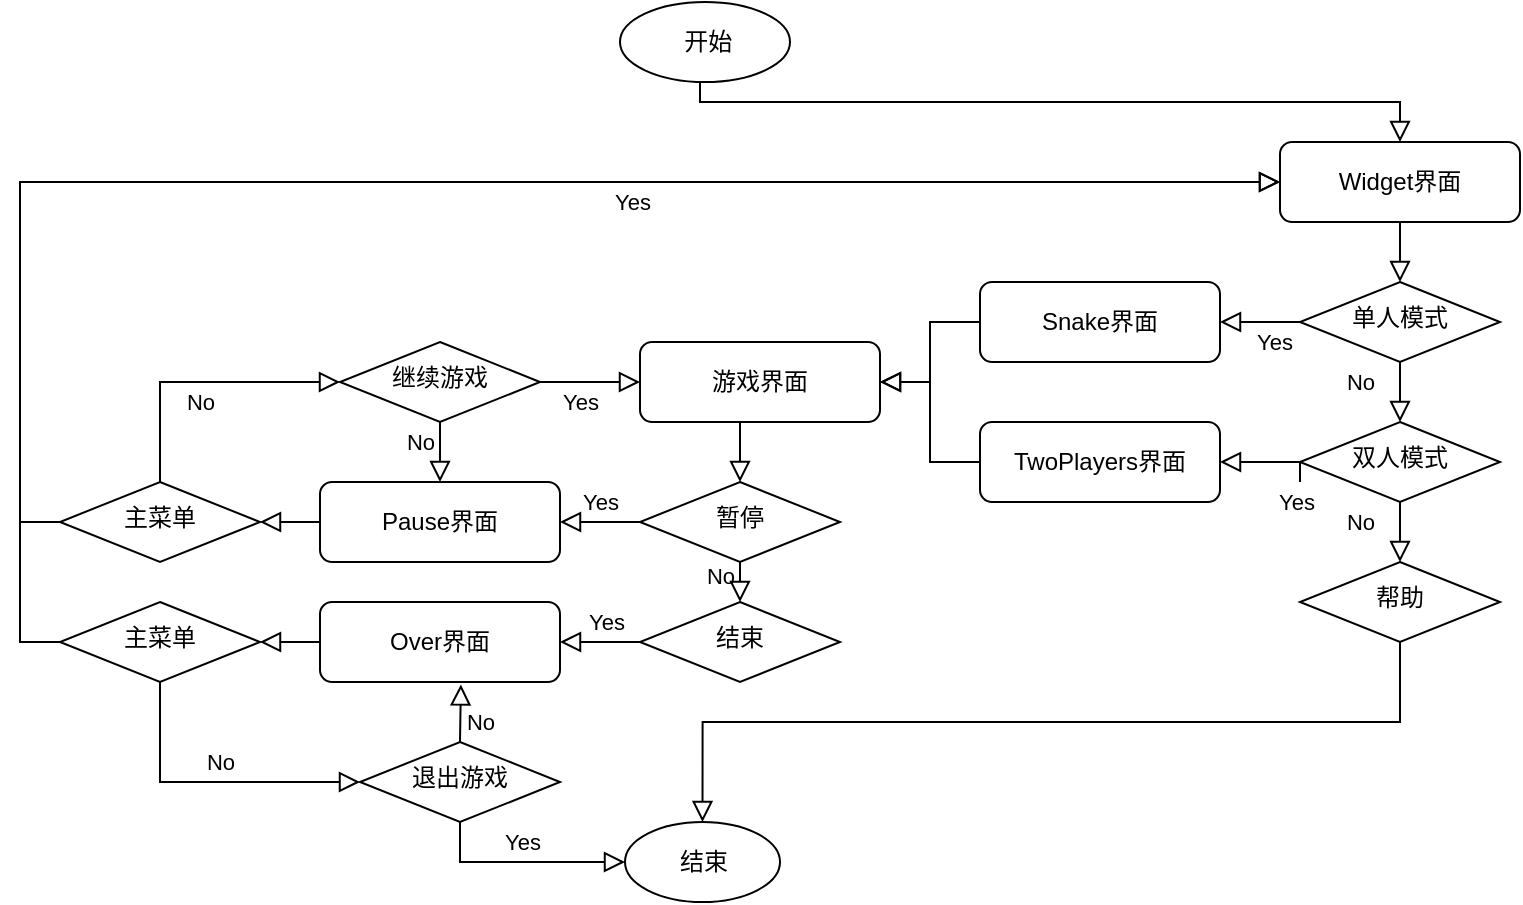 <mxfile version="21.5.2" type="github">
  <diagram id="C5RBs43oDa-KdzZeNtuy" name="Page-1">
    <mxGraphModel dx="2048" dy="1944" grid="1" gridSize="10" guides="1" tooltips="1" connect="1" arrows="1" fold="1" page="1" pageScale="1" pageWidth="827" pageHeight="1169" math="0" shadow="0">
      <root>
        <mxCell id="WIyWlLk6GJQsqaUBKTNV-0" />
        <mxCell id="WIyWlLk6GJQsqaUBKTNV-1" parent="WIyWlLk6GJQsqaUBKTNV-0" />
        <mxCell id="WIyWlLk6GJQsqaUBKTNV-2" value="" style="rounded=0;html=1;jettySize=auto;orthogonalLoop=1;fontSize=11;endArrow=block;endFill=0;endSize=8;strokeWidth=1;shadow=0;labelBackgroundColor=none;edgeStyle=orthogonalEdgeStyle;" parent="WIyWlLk6GJQsqaUBKTNV-1" source="WIyWlLk6GJQsqaUBKTNV-3" target="WIyWlLk6GJQsqaUBKTNV-6" edge="1">
          <mxGeometry relative="1" as="geometry" />
        </mxCell>
        <mxCell id="WIyWlLk6GJQsqaUBKTNV-3" value="Widget界面" style="rounded=1;whiteSpace=wrap;html=1;fontSize=12;glass=0;strokeWidth=1;shadow=0;" parent="WIyWlLk6GJQsqaUBKTNV-1" vertex="1">
          <mxGeometry x="160" y="60" width="120" height="40" as="geometry" />
        </mxCell>
        <mxCell id="WIyWlLk6GJQsqaUBKTNV-4" value="No" style="rounded=0;html=1;jettySize=auto;orthogonalLoop=1;fontSize=11;endArrow=block;endFill=0;endSize=8;strokeWidth=1;shadow=0;labelBackgroundColor=none;edgeStyle=orthogonalEdgeStyle;" parent="WIyWlLk6GJQsqaUBKTNV-1" source="WIyWlLk6GJQsqaUBKTNV-6" target="WIyWlLk6GJQsqaUBKTNV-10" edge="1">
          <mxGeometry x="0.2" y="-20" relative="1" as="geometry">
            <mxPoint as="offset" />
          </mxGeometry>
        </mxCell>
        <mxCell id="WIyWlLk6GJQsqaUBKTNV-5" value="Yes" style="edgeStyle=orthogonalEdgeStyle;rounded=0;html=1;jettySize=auto;orthogonalLoop=1;fontSize=11;endArrow=block;endFill=0;endSize=8;strokeWidth=1;shadow=0;labelBackgroundColor=none;" parent="WIyWlLk6GJQsqaUBKTNV-1" source="WIyWlLk6GJQsqaUBKTNV-6" target="WIyWlLk6GJQsqaUBKTNV-7" edge="1">
          <mxGeometry x="-0.333" y="10" relative="1" as="geometry">
            <mxPoint as="offset" />
          </mxGeometry>
        </mxCell>
        <mxCell id="WIyWlLk6GJQsqaUBKTNV-6" value="单人模式" style="rhombus;whiteSpace=wrap;html=1;shadow=0;fontFamily=Helvetica;fontSize=12;align=center;strokeWidth=1;spacing=6;spacingTop=-4;" parent="WIyWlLk6GJQsqaUBKTNV-1" vertex="1">
          <mxGeometry x="170" y="130" width="100" height="40" as="geometry" />
        </mxCell>
        <mxCell id="yZs2qZ3oQDK3VLmGHFkM-14" value="" style="edgeStyle=orthogonalEdgeStyle;rounded=0;orthogonalLoop=1;jettySize=auto;html=1;labelBackgroundColor=none;endArrow=block;endFill=0;endSize=8;strokeWidth=1;shadow=0;" edge="1" parent="WIyWlLk6GJQsqaUBKTNV-1" source="WIyWlLk6GJQsqaUBKTNV-7" target="yZs2qZ3oQDK3VLmGHFkM-12">
          <mxGeometry relative="1" as="geometry" />
        </mxCell>
        <mxCell id="WIyWlLk6GJQsqaUBKTNV-7" value="Snake界面" style="rounded=1;whiteSpace=wrap;html=1;fontSize=12;glass=0;strokeWidth=1;shadow=0;" parent="WIyWlLk6GJQsqaUBKTNV-1" vertex="1">
          <mxGeometry x="10" y="130" width="120" height="40" as="geometry" />
        </mxCell>
        <mxCell id="WIyWlLk6GJQsqaUBKTNV-8" value="Yes" style="rounded=0;html=1;jettySize=auto;orthogonalLoop=1;fontSize=11;endArrow=block;endFill=0;endSize=8;strokeWidth=1;shadow=0;labelBackgroundColor=none;edgeStyle=orthogonalEdgeStyle;exitX=0;exitY=0.5;exitDx=0;exitDy=0;entryX=1;entryY=0.5;entryDx=0;entryDy=0;" parent="WIyWlLk6GJQsqaUBKTNV-1" source="WIyWlLk6GJQsqaUBKTNV-10" target="WIyWlLk6GJQsqaUBKTNV-11" edge="1">
          <mxGeometry x="-0.25" y="20" relative="1" as="geometry">
            <mxPoint as="offset" />
            <Array as="points">
              <mxPoint x="170" y="230" />
              <mxPoint x="170" y="230" />
            </Array>
          </mxGeometry>
        </mxCell>
        <mxCell id="WIyWlLk6GJQsqaUBKTNV-10" value="双人模式" style="rhombus;whiteSpace=wrap;html=1;shadow=0;fontFamily=Helvetica;fontSize=12;align=center;strokeWidth=1;spacing=6;spacingTop=-4;" parent="WIyWlLk6GJQsqaUBKTNV-1" vertex="1">
          <mxGeometry x="170" y="200" width="100" height="40" as="geometry" />
        </mxCell>
        <mxCell id="yZs2qZ3oQDK3VLmGHFkM-15" value="" style="edgeStyle=orthogonalEdgeStyle;rounded=0;orthogonalLoop=1;jettySize=auto;html=1;labelBackgroundColor=none;endArrow=block;endFill=0;endSize=8;strokeWidth=1;shadow=0;entryX=1;entryY=0.5;entryDx=0;entryDy=0;" edge="1" parent="WIyWlLk6GJQsqaUBKTNV-1" source="WIyWlLk6GJQsqaUBKTNV-11" target="yZs2qZ3oQDK3VLmGHFkM-12">
          <mxGeometry relative="1" as="geometry" />
        </mxCell>
        <mxCell id="WIyWlLk6GJQsqaUBKTNV-11" value="TwoPlayers界面" style="rounded=1;whiteSpace=wrap;html=1;fontSize=12;glass=0;strokeWidth=1;shadow=0;" parent="WIyWlLk6GJQsqaUBKTNV-1" vertex="1">
          <mxGeometry x="10" y="200" width="120" height="40" as="geometry" />
        </mxCell>
        <mxCell id="yZs2qZ3oQDK3VLmGHFkM-8" value="" style="edgeStyle=orthogonalEdgeStyle;rounded=0;orthogonalLoop=1;jettySize=auto;html=1;labelBackgroundColor=none;endArrow=block;endFill=0;endSize=8;strokeWidth=1;shadow=0;exitX=0.5;exitY=1;exitDx=0;exitDy=0;" edge="1" parent="WIyWlLk6GJQsqaUBKTNV-1" source="yZs2qZ3oQDK3VLmGHFkM-0" target="WIyWlLk6GJQsqaUBKTNV-3">
          <mxGeometry relative="1" as="geometry">
            <Array as="points">
              <mxPoint x="-130" y="30" />
              <mxPoint x="-130" y="40" />
              <mxPoint x="220" y="40" />
            </Array>
          </mxGeometry>
        </mxCell>
        <mxCell id="yZs2qZ3oQDK3VLmGHFkM-0" value="&amp;nbsp;开始" style="ellipse;whiteSpace=wrap;html=1;" vertex="1" parent="WIyWlLk6GJQsqaUBKTNV-1">
          <mxGeometry x="-170" y="-10" width="85" height="40" as="geometry" />
        </mxCell>
        <mxCell id="yZs2qZ3oQDK3VLmGHFkM-9" value="" style="edgeStyle=orthogonalEdgeStyle;rounded=0;orthogonalLoop=1;jettySize=auto;html=1;labelBackgroundColor=none;endArrow=block;endFill=0;endSize=8;strokeWidth=1;shadow=0;entryX=0.5;entryY=0;entryDx=0;entryDy=0;" edge="1" parent="WIyWlLk6GJQsqaUBKTNV-1" source="yZs2qZ3oQDK3VLmGHFkM-1" target="yZs2qZ3oQDK3VLmGHFkM-7">
          <mxGeometry relative="1" as="geometry">
            <Array as="points">
              <mxPoint x="220" y="350" />
              <mxPoint x="-129" y="350" />
            </Array>
          </mxGeometry>
        </mxCell>
        <mxCell id="yZs2qZ3oQDK3VLmGHFkM-1" value="帮助" style="rhombus;whiteSpace=wrap;html=1;shadow=0;fontFamily=Helvetica;fontSize=12;align=center;strokeWidth=1;spacing=6;spacingTop=-4;" vertex="1" parent="WIyWlLk6GJQsqaUBKTNV-1">
          <mxGeometry x="170" y="270" width="100" height="40" as="geometry" />
        </mxCell>
        <mxCell id="yZs2qZ3oQDK3VLmGHFkM-2" value="No" style="rounded=0;html=1;jettySize=auto;orthogonalLoop=1;fontSize=11;endArrow=block;endFill=0;endSize=8;strokeWidth=1;shadow=0;labelBackgroundColor=none;edgeStyle=orthogonalEdgeStyle;exitX=0.5;exitY=1;exitDx=0;exitDy=0;entryX=0.5;entryY=0;entryDx=0;entryDy=0;" edge="1" parent="WIyWlLk6GJQsqaUBKTNV-1" source="WIyWlLk6GJQsqaUBKTNV-10" target="yZs2qZ3oQDK3VLmGHFkM-1">
          <mxGeometry x="-0.333" y="-20" relative="1" as="geometry">
            <mxPoint as="offset" />
            <mxPoint x="230" y="260" as="sourcePoint" />
            <mxPoint x="230" y="290" as="targetPoint" />
          </mxGeometry>
        </mxCell>
        <mxCell id="yZs2qZ3oQDK3VLmGHFkM-7" value="结束" style="ellipse;whiteSpace=wrap;html=1;" vertex="1" parent="WIyWlLk6GJQsqaUBKTNV-1">
          <mxGeometry x="-167.5" y="400" width="77.5" height="40" as="geometry" />
        </mxCell>
        <mxCell id="yZs2qZ3oQDK3VLmGHFkM-12" value="游戏界面" style="rounded=1;whiteSpace=wrap;html=1;fontSize=12;glass=0;strokeWidth=1;shadow=0;" vertex="1" parent="WIyWlLk6GJQsqaUBKTNV-1">
          <mxGeometry x="-160" y="160" width="120" height="40" as="geometry" />
        </mxCell>
        <mxCell id="yZs2qZ3oQDK3VLmGHFkM-19" value="" style="rounded=0;html=1;jettySize=auto;orthogonalLoop=1;fontSize=11;endArrow=block;endFill=0;endSize=8;strokeWidth=1;shadow=0;labelBackgroundColor=none;edgeStyle=orthogonalEdgeStyle;entryX=0.5;entryY=0;entryDx=0;entryDy=0;exitX=0.5;exitY=1;exitDx=0;exitDy=0;" edge="1" parent="WIyWlLk6GJQsqaUBKTNV-1" source="yZs2qZ3oQDK3VLmGHFkM-12" target="yZs2qZ3oQDK3VLmGHFkM-30">
          <mxGeometry x="0.2" y="-20" relative="1" as="geometry">
            <mxPoint as="offset" />
            <mxPoint x="230" y="190" as="sourcePoint" />
            <mxPoint x="-110" y="240" as="targetPoint" />
          </mxGeometry>
        </mxCell>
        <mxCell id="yZs2qZ3oQDK3VLmGHFkM-22" value="No" style="rounded=0;html=1;jettySize=auto;orthogonalLoop=1;fontSize=11;endArrow=block;endFill=0;endSize=8;strokeWidth=1;shadow=0;labelBackgroundColor=none;edgeStyle=orthogonalEdgeStyle;entryX=0.5;entryY=0;entryDx=0;entryDy=0;exitX=0.5;exitY=1;exitDx=0;exitDy=0;" edge="1" parent="WIyWlLk6GJQsqaUBKTNV-1" source="yZs2qZ3oQDK3VLmGHFkM-30" target="yZs2qZ3oQDK3VLmGHFkM-31">
          <mxGeometry x="-0.333" y="-10" relative="1" as="geometry">
            <mxPoint as="offset" />
            <mxPoint x="-110" y="280" as="sourcePoint" />
            <mxPoint x="-110" y="310" as="targetPoint" />
          </mxGeometry>
        </mxCell>
        <mxCell id="yZs2qZ3oQDK3VLmGHFkM-23" value="Yes" style="rounded=0;html=1;jettySize=auto;orthogonalLoop=1;fontSize=11;endArrow=block;endFill=0;endSize=8;strokeWidth=1;shadow=0;labelBackgroundColor=none;edgeStyle=orthogonalEdgeStyle;entryX=1;entryY=0.5;entryDx=0;entryDy=0;exitX=0;exitY=0.5;exitDx=0;exitDy=0;" edge="1" parent="WIyWlLk6GJQsqaUBKTNV-1" source="yZs2qZ3oQDK3VLmGHFkM-30" target="yZs2qZ3oQDK3VLmGHFkM-29">
          <mxGeometry y="-10" relative="1" as="geometry">
            <mxPoint as="offset" />
            <mxPoint x="-160" y="260" as="sourcePoint" />
            <mxPoint x="-100" y="320" as="targetPoint" />
          </mxGeometry>
        </mxCell>
        <mxCell id="yZs2qZ3oQDK3VLmGHFkM-26" value="退出游戏" style="rhombus;whiteSpace=wrap;html=1;shadow=0;fontFamily=Helvetica;fontSize=12;align=center;strokeWidth=1;spacing=6;spacingTop=-4;" vertex="1" parent="WIyWlLk6GJQsqaUBKTNV-1">
          <mxGeometry x="-300" y="360" width="100" height="40" as="geometry" />
        </mxCell>
        <mxCell id="yZs2qZ3oQDK3VLmGHFkM-27" value="继续游戏" style="rhombus;whiteSpace=wrap;html=1;shadow=0;fontFamily=Helvetica;fontSize=12;align=center;strokeWidth=1;spacing=6;spacingTop=-4;" vertex="1" parent="WIyWlLk6GJQsqaUBKTNV-1">
          <mxGeometry x="-310" y="160" width="100" height="40" as="geometry" />
        </mxCell>
        <mxCell id="yZs2qZ3oQDK3VLmGHFkM-41" value="" style="edgeStyle=orthogonalEdgeStyle;rounded=0;orthogonalLoop=1;jettySize=auto;html=1;labelBackgroundColor=none;endArrow=block;endFill=0;endSize=8;strokeWidth=1;shadow=0;" edge="1" parent="WIyWlLk6GJQsqaUBKTNV-1" source="yZs2qZ3oQDK3VLmGHFkM-28" target="yZs2qZ3oQDK3VLmGHFkM-39">
          <mxGeometry relative="1" as="geometry" />
        </mxCell>
        <mxCell id="yZs2qZ3oQDK3VLmGHFkM-28" value="Over界面" style="rounded=1;whiteSpace=wrap;html=1;fontSize=12;glass=0;strokeWidth=1;shadow=0;" vertex="1" parent="WIyWlLk6GJQsqaUBKTNV-1">
          <mxGeometry x="-320" y="290" width="120" height="40" as="geometry" />
        </mxCell>
        <mxCell id="yZs2qZ3oQDK3VLmGHFkM-40" value="" style="edgeStyle=orthogonalEdgeStyle;rounded=0;orthogonalLoop=1;jettySize=auto;html=1;labelBackgroundColor=none;endArrow=block;endFill=0;endSize=8;strokeWidth=1;shadow=0;" edge="1" parent="WIyWlLk6GJQsqaUBKTNV-1" source="yZs2qZ3oQDK3VLmGHFkM-29" target="yZs2qZ3oQDK3VLmGHFkM-35">
          <mxGeometry relative="1" as="geometry" />
        </mxCell>
        <mxCell id="yZs2qZ3oQDK3VLmGHFkM-29" value="Pause界面" style="rounded=1;whiteSpace=wrap;html=1;fontSize=12;glass=0;strokeWidth=1;shadow=0;" vertex="1" parent="WIyWlLk6GJQsqaUBKTNV-1">
          <mxGeometry x="-320" y="230" width="120" height="40" as="geometry" />
        </mxCell>
        <mxCell id="yZs2qZ3oQDK3VLmGHFkM-30" value="暂停" style="rhombus;whiteSpace=wrap;html=1;shadow=0;fontFamily=Helvetica;fontSize=12;align=center;strokeWidth=1;spacing=6;spacingTop=-4;" vertex="1" parent="WIyWlLk6GJQsqaUBKTNV-1">
          <mxGeometry x="-160" y="230" width="100" height="40" as="geometry" />
        </mxCell>
        <mxCell id="yZs2qZ3oQDK3VLmGHFkM-31" value="结束" style="rhombus;whiteSpace=wrap;html=1;shadow=0;fontFamily=Helvetica;fontSize=12;align=center;strokeWidth=1;spacing=6;spacingTop=-4;" vertex="1" parent="WIyWlLk6GJQsqaUBKTNV-1">
          <mxGeometry x="-160" y="290" width="100" height="40" as="geometry" />
        </mxCell>
        <mxCell id="yZs2qZ3oQDK3VLmGHFkM-32" value="Yes" style="rounded=0;html=1;jettySize=auto;orthogonalLoop=1;fontSize=11;endArrow=block;endFill=0;endSize=8;strokeWidth=1;shadow=0;labelBackgroundColor=none;edgeStyle=orthogonalEdgeStyle;entryX=1;entryY=0.5;entryDx=0;entryDy=0;exitX=0;exitY=0.5;exitDx=0;exitDy=0;exitPerimeter=0;" edge="1" parent="WIyWlLk6GJQsqaUBKTNV-1" source="yZs2qZ3oQDK3VLmGHFkM-31" target="yZs2qZ3oQDK3VLmGHFkM-28">
          <mxGeometry x="-0.154" y="-10" relative="1" as="geometry">
            <mxPoint as="offset" />
            <mxPoint x="-150" y="270" as="sourcePoint" />
            <mxPoint x="-190" y="270" as="targetPoint" />
          </mxGeometry>
        </mxCell>
        <mxCell id="yZs2qZ3oQDK3VLmGHFkM-35" value="主菜单" style="rhombus;whiteSpace=wrap;html=1;shadow=0;fontFamily=Helvetica;fontSize=12;align=center;strokeWidth=1;spacing=6;spacingTop=-4;" vertex="1" parent="WIyWlLk6GJQsqaUBKTNV-1">
          <mxGeometry x="-450" y="230" width="100" height="40" as="geometry" />
        </mxCell>
        <mxCell id="yZs2qZ3oQDK3VLmGHFkM-60" style="edgeStyle=orthogonalEdgeStyle;rounded=0;orthogonalLoop=1;jettySize=auto;html=1;exitX=0;exitY=0.5;exitDx=0;exitDy=0;entryX=0;entryY=0.5;entryDx=0;entryDy=0;labelBackgroundColor=none;endArrow=block;endFill=0;endSize=8;strokeWidth=1;shadow=0;" edge="1" parent="WIyWlLk6GJQsqaUBKTNV-1" source="yZs2qZ3oQDK3VLmGHFkM-39" target="WIyWlLk6GJQsqaUBKTNV-3">
          <mxGeometry relative="1" as="geometry" />
        </mxCell>
        <mxCell id="yZs2qZ3oQDK3VLmGHFkM-39" value="主菜单" style="rhombus;whiteSpace=wrap;html=1;shadow=0;fontFamily=Helvetica;fontSize=12;align=center;strokeWidth=1;spacing=6;spacingTop=-4;" vertex="1" parent="WIyWlLk6GJQsqaUBKTNV-1">
          <mxGeometry x="-450" y="290" width="100" height="40" as="geometry" />
        </mxCell>
        <mxCell id="yZs2qZ3oQDK3VLmGHFkM-59" value="Yes" style="rounded=0;html=1;jettySize=auto;orthogonalLoop=1;fontSize=11;endArrow=block;endFill=0;endSize=8;strokeWidth=1;shadow=0;labelBackgroundColor=none;edgeStyle=orthogonalEdgeStyle;entryX=0;entryY=0.5;entryDx=0;entryDy=0;exitX=0;exitY=0.5;exitDx=0;exitDy=0;" edge="1" parent="WIyWlLk6GJQsqaUBKTNV-1" source="yZs2qZ3oQDK3VLmGHFkM-35" target="WIyWlLk6GJQsqaUBKTNV-3">
          <mxGeometry x="0.21" y="-10" relative="1" as="geometry">
            <mxPoint as="offset" />
            <mxPoint x="-150" y="260" as="sourcePoint" />
            <mxPoint x="-190" y="260" as="targetPoint" />
          </mxGeometry>
        </mxCell>
        <mxCell id="yZs2qZ3oQDK3VLmGHFkM-61" value="No" style="rounded=0;html=1;jettySize=auto;orthogonalLoop=1;fontSize=11;endArrow=block;endFill=0;endSize=8;strokeWidth=1;shadow=0;labelBackgroundColor=none;edgeStyle=orthogonalEdgeStyle;entryX=0;entryY=0.5;entryDx=0;entryDy=0;exitX=0.5;exitY=1;exitDx=0;exitDy=0;" edge="1" parent="WIyWlLk6GJQsqaUBKTNV-1" source="yZs2qZ3oQDK3VLmGHFkM-39" target="yZs2qZ3oQDK3VLmGHFkM-26">
          <mxGeometry x="0.067" y="10" relative="1" as="geometry">
            <mxPoint as="offset" />
            <mxPoint x="-150" y="320" as="sourcePoint" />
            <mxPoint x="-190" y="320" as="targetPoint" />
            <Array as="points">
              <mxPoint x="-400" y="380" />
            </Array>
          </mxGeometry>
        </mxCell>
        <mxCell id="yZs2qZ3oQDK3VLmGHFkM-62" value="Yes" style="rounded=0;html=1;jettySize=auto;orthogonalLoop=1;fontSize=11;endArrow=block;endFill=0;endSize=8;strokeWidth=1;shadow=0;labelBackgroundColor=none;edgeStyle=orthogonalEdgeStyle;entryX=0;entryY=0.5;entryDx=0;entryDy=0;exitX=0.5;exitY=1;exitDx=0;exitDy=0;" edge="1" parent="WIyWlLk6GJQsqaUBKTNV-1" source="yZs2qZ3oQDK3VLmGHFkM-26" target="yZs2qZ3oQDK3VLmGHFkM-7">
          <mxGeometry x="-0.018" y="10" relative="1" as="geometry">
            <mxPoint as="offset" />
            <mxPoint x="-150" y="320" as="sourcePoint" />
            <mxPoint x="-190" y="320" as="targetPoint" />
            <Array as="points">
              <mxPoint x="-250" y="420" />
            </Array>
          </mxGeometry>
        </mxCell>
        <mxCell id="yZs2qZ3oQDK3VLmGHFkM-63" value="No" style="rounded=0;html=1;jettySize=auto;orthogonalLoop=1;fontSize=11;endArrow=block;endFill=0;endSize=8;strokeWidth=1;shadow=0;labelBackgroundColor=none;edgeStyle=orthogonalEdgeStyle;entryX=0.587;entryY=1.031;entryDx=0;entryDy=0;exitX=0.5;exitY=0;exitDx=0;exitDy=0;entryPerimeter=0;" edge="1" parent="WIyWlLk6GJQsqaUBKTNV-1" source="yZs2qZ3oQDK3VLmGHFkM-26" target="yZs2qZ3oQDK3VLmGHFkM-28">
          <mxGeometry x="-0.294" y="-10" relative="1" as="geometry">
            <mxPoint as="offset" />
            <mxPoint x="-150" y="320" as="sourcePoint" />
            <mxPoint x="-190" y="320" as="targetPoint" />
          </mxGeometry>
        </mxCell>
        <mxCell id="yZs2qZ3oQDK3VLmGHFkM-64" value="No" style="rounded=0;html=1;jettySize=auto;orthogonalLoop=1;fontSize=11;endArrow=block;endFill=0;endSize=8;strokeWidth=1;shadow=0;labelBackgroundColor=none;edgeStyle=orthogonalEdgeStyle;entryX=0;entryY=0.5;entryDx=0;entryDy=0;exitX=0.5;exitY=0;exitDx=0;exitDy=0;" edge="1" parent="WIyWlLk6GJQsqaUBKTNV-1" source="yZs2qZ3oQDK3VLmGHFkM-35" target="yZs2qZ3oQDK3VLmGHFkM-27">
          <mxGeometry y="-10" relative="1" as="geometry">
            <mxPoint as="offset" />
            <mxPoint x="-150" y="320" as="sourcePoint" />
            <mxPoint x="-190" y="320" as="targetPoint" />
          </mxGeometry>
        </mxCell>
        <mxCell id="yZs2qZ3oQDK3VLmGHFkM-65" value="Yes" style="rounded=0;html=1;jettySize=auto;orthogonalLoop=1;fontSize=11;endArrow=block;endFill=0;endSize=8;strokeWidth=1;shadow=0;labelBackgroundColor=none;edgeStyle=orthogonalEdgeStyle;entryX=0;entryY=0.5;entryDx=0;entryDy=0;exitX=1;exitY=0.5;exitDx=0;exitDy=0;" edge="1" parent="WIyWlLk6GJQsqaUBKTNV-1" source="yZs2qZ3oQDK3VLmGHFkM-27" target="yZs2qZ3oQDK3VLmGHFkM-12">
          <mxGeometry x="-0.2" y="-10" relative="1" as="geometry">
            <mxPoint as="offset" />
            <mxPoint x="-150" y="260" as="sourcePoint" />
            <mxPoint x="-190" y="260" as="targetPoint" />
          </mxGeometry>
        </mxCell>
        <mxCell id="yZs2qZ3oQDK3VLmGHFkM-66" value="No" style="rounded=0;html=1;jettySize=auto;orthogonalLoop=1;fontSize=11;endArrow=block;endFill=0;endSize=8;strokeWidth=1;shadow=0;labelBackgroundColor=none;edgeStyle=orthogonalEdgeStyle;entryX=0.5;entryY=0;entryDx=0;entryDy=0;exitX=0.5;exitY=1;exitDx=0;exitDy=0;" edge="1" parent="WIyWlLk6GJQsqaUBKTNV-1" source="yZs2qZ3oQDK3VLmGHFkM-27" target="yZs2qZ3oQDK3VLmGHFkM-29">
          <mxGeometry x="-0.333" y="-10" relative="1" as="geometry">
            <mxPoint as="offset" />
            <mxPoint x="-260" y="210" as="sourcePoint" />
            <mxPoint x="-190" y="260" as="targetPoint" />
          </mxGeometry>
        </mxCell>
      </root>
    </mxGraphModel>
  </diagram>
</mxfile>
